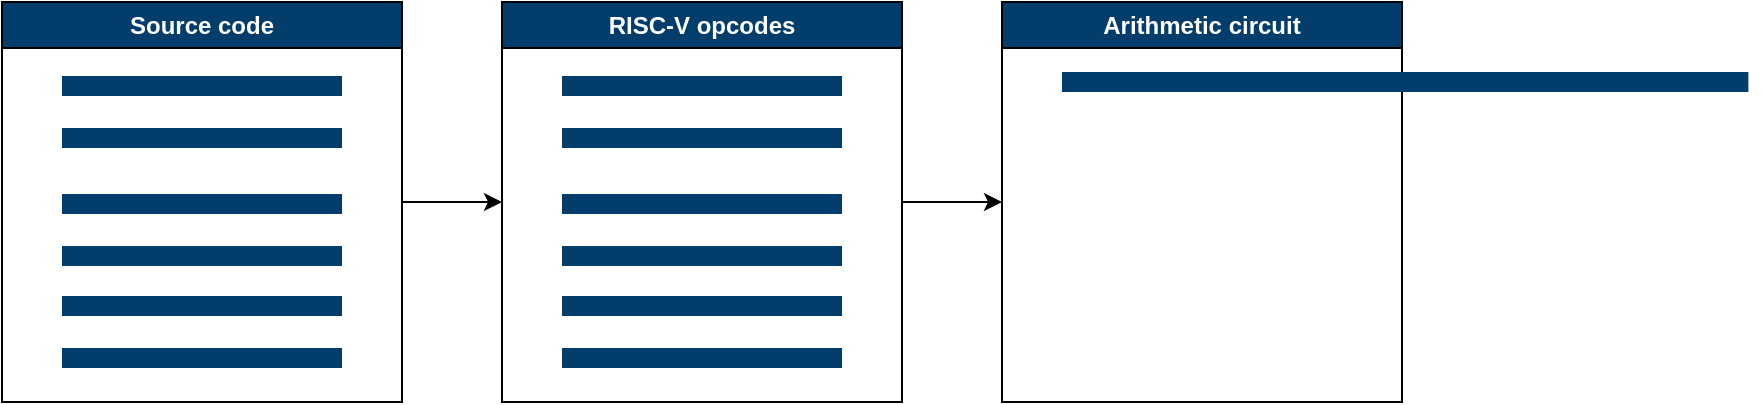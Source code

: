 <mxfile version="26.0.16">
  <diagram name="Page-1" id="IY4WsL5bHovKSQDrYju9">
    <mxGraphModel dx="1042" dy="665" grid="1" gridSize="10" guides="1" tooltips="1" connect="1" arrows="1" fold="1" page="1" pageScale="1" pageWidth="850" pageHeight="1100" math="0" shadow="0">
      <root>
        <mxCell id="0" />
        <mxCell id="1" parent="0" />
        <mxCell id="XdmnHFO2bzZc6wuJFUXn-26" style="edgeStyle=orthogonalEdgeStyle;rounded=0;orthogonalLoop=1;jettySize=auto;html=1;exitX=1;exitY=0.5;exitDx=0;exitDy=0;entryX=0;entryY=0.5;entryDx=0;entryDy=0;" edge="1" parent="1" source="XdmnHFO2bzZc6wuJFUXn-1" target="XdmnHFO2bzZc6wuJFUXn-4">
          <mxGeometry relative="1" as="geometry" />
        </mxCell>
        <mxCell id="XdmnHFO2bzZc6wuJFUXn-1" value="&lt;div&gt;&lt;span style=&quot;color: light-dark(rgb(255, 255, 255), rgb(18, 18, 18)); background-color: transparent;&quot;&gt;RISC-V&amp;nbsp;&lt;/span&gt;&lt;span style=&quot;color: light-dark(rgb(255, 255, 255), rgb(18, 18, 18)); background-color: transparent;&quot;&gt;opcodes&lt;/span&gt;&lt;/div&gt;" style="swimlane;whiteSpace=wrap;html=1;align=center;fillColor=light-dark(#023D6B,#EDEDED);" vertex="1" parent="1">
          <mxGeometry x="320" y="240" width="200" height="200" as="geometry" />
        </mxCell>
        <mxCell id="XdmnHFO2bzZc6wuJFUXn-13" style="edgeStyle=orthogonalEdgeStyle;rounded=0;orthogonalLoop=1;jettySize=auto;html=1;entryX=0;entryY=0.5;entryDx=0;entryDy=0;" edge="1" parent="1" source="XdmnHFO2bzZc6wuJFUXn-3" target="XdmnHFO2bzZc6wuJFUXn-1">
          <mxGeometry relative="1" as="geometry" />
        </mxCell>
        <mxCell id="XdmnHFO2bzZc6wuJFUXn-3" value="&lt;div&gt;&lt;font style=&quot;color: rgb(255, 255, 255);&quot;&gt;Source code&lt;/font&gt;&lt;/div&gt;" style="swimlane;whiteSpace=wrap;html=1;align=center;fillColor=light-dark(#023D6B,#EDEDED);" vertex="1" parent="1">
          <mxGeometry x="70" y="240" width="200" height="200" as="geometry" />
        </mxCell>
        <mxCell id="XdmnHFO2bzZc6wuJFUXn-5" value="" style="endArrow=none;html=1;rounded=0;strokeColor=#023D6B;strokeWidth=10;curved=1;targetPerimeterSpacing=5;" edge="1" parent="XdmnHFO2bzZc6wuJFUXn-3">
          <mxGeometry width="50" height="50" relative="1" as="geometry">
            <mxPoint x="170" y="42" as="sourcePoint" />
            <mxPoint x="30" y="42" as="targetPoint" />
          </mxGeometry>
        </mxCell>
        <mxCell id="XdmnHFO2bzZc6wuJFUXn-11" value="" style="endArrow=none;html=1;rounded=0;strokeColor=#023D6B;strokeWidth=10;curved=1;targetPerimeterSpacing=5;" edge="1" parent="XdmnHFO2bzZc6wuJFUXn-3">
          <mxGeometry width="50" height="50" relative="1" as="geometry">
            <mxPoint x="170" y="152" as="sourcePoint" />
            <mxPoint x="30" y="152" as="targetPoint" />
          </mxGeometry>
        </mxCell>
        <mxCell id="XdmnHFO2bzZc6wuJFUXn-12" value="" style="endArrow=none;html=1;rounded=0;strokeColor=#023D6B;strokeWidth=10;curved=1;targetPerimeterSpacing=5;" edge="1" parent="XdmnHFO2bzZc6wuJFUXn-3">
          <mxGeometry width="50" height="50" relative="1" as="geometry">
            <mxPoint x="170" y="178" as="sourcePoint" />
            <mxPoint x="30" y="178" as="targetPoint" />
          </mxGeometry>
        </mxCell>
        <mxCell id="XdmnHFO2bzZc6wuJFUXn-4" value="&lt;font style=&quot;color: rgb(255, 255, 255);&quot;&gt;Arithmetic circuit&lt;/font&gt;" style="swimlane;whiteSpace=wrap;html=1;align=center;fillColor=light-dark(#023D6B,#EDEDED);" vertex="1" parent="1">
          <mxGeometry x="570" y="240" width="200" height="200" as="geometry" />
        </mxCell>
        <mxCell id="XdmnHFO2bzZc6wuJFUXn-27" value="" style="endArrow=none;html=1;rounded=0;strokeColor=#023D6B;strokeWidth=10;curved=1;targetPerimeterSpacing=5;" edge="1" parent="XdmnHFO2bzZc6wuJFUXn-4">
          <mxGeometry width="50" height="50" relative="1" as="geometry">
            <mxPoint x="373.2" y="40" as="sourcePoint" />
            <mxPoint x="30" y="40" as="targetPoint" />
          </mxGeometry>
        </mxCell>
        <mxCell id="XdmnHFO2bzZc6wuJFUXn-7" value="" style="endArrow=none;html=1;rounded=0;strokeColor=#023D6B;strokeWidth=10;curved=1;targetPerimeterSpacing=5;" edge="1" parent="1">
          <mxGeometry width="50" height="50" relative="1" as="geometry">
            <mxPoint x="240" y="308" as="sourcePoint" />
            <mxPoint x="100" y="308" as="targetPoint" />
          </mxGeometry>
        </mxCell>
        <mxCell id="XdmnHFO2bzZc6wuJFUXn-9" value="" style="endArrow=none;html=1;rounded=0;strokeColor=#023D6B;strokeWidth=10;curved=1;targetPerimeterSpacing=5;" edge="1" parent="1">
          <mxGeometry width="50" height="50" relative="1" as="geometry">
            <mxPoint x="240" y="341" as="sourcePoint" />
            <mxPoint x="100" y="341" as="targetPoint" />
          </mxGeometry>
        </mxCell>
        <mxCell id="XdmnHFO2bzZc6wuJFUXn-10" value="" style="endArrow=none;html=1;rounded=0;strokeColor=#023D6B;strokeWidth=10;curved=1;targetPerimeterSpacing=5;" edge="1" parent="1">
          <mxGeometry width="50" height="50" relative="1" as="geometry">
            <mxPoint x="240" y="367" as="sourcePoint" />
            <mxPoint x="100" y="367" as="targetPoint" />
          </mxGeometry>
        </mxCell>
        <mxCell id="XdmnHFO2bzZc6wuJFUXn-20" value="" style="endArrow=none;html=1;rounded=0;strokeColor=#023D6B;strokeWidth=10;curved=1;targetPerimeterSpacing=5;" edge="1" parent="1">
          <mxGeometry width="50" height="50" relative="1" as="geometry">
            <mxPoint x="490" y="282" as="sourcePoint" />
            <mxPoint x="350" y="282" as="targetPoint" />
          </mxGeometry>
        </mxCell>
        <mxCell id="XdmnHFO2bzZc6wuJFUXn-21" value="" style="endArrow=none;html=1;rounded=0;strokeColor=#023D6B;strokeWidth=10;curved=1;targetPerimeterSpacing=5;" edge="1" parent="1">
          <mxGeometry width="50" height="50" relative="1" as="geometry">
            <mxPoint x="490" y="392" as="sourcePoint" />
            <mxPoint x="350" y="392" as="targetPoint" />
          </mxGeometry>
        </mxCell>
        <mxCell id="XdmnHFO2bzZc6wuJFUXn-22" value="" style="endArrow=none;html=1;rounded=0;strokeColor=#023D6B;strokeWidth=10;curved=1;targetPerimeterSpacing=5;" edge="1" parent="1">
          <mxGeometry width="50" height="50" relative="1" as="geometry">
            <mxPoint x="490" y="418" as="sourcePoint" />
            <mxPoint x="350" y="418" as="targetPoint" />
          </mxGeometry>
        </mxCell>
        <mxCell id="XdmnHFO2bzZc6wuJFUXn-23" value="" style="endArrow=none;html=1;rounded=0;strokeColor=#023D6B;strokeWidth=10;curved=1;targetPerimeterSpacing=5;" edge="1" parent="1">
          <mxGeometry width="50" height="50" relative="1" as="geometry">
            <mxPoint x="490" y="308" as="sourcePoint" />
            <mxPoint x="350" y="308" as="targetPoint" />
          </mxGeometry>
        </mxCell>
        <mxCell id="XdmnHFO2bzZc6wuJFUXn-24" value="" style="endArrow=none;html=1;rounded=0;strokeColor=#023D6B;strokeWidth=10;curved=1;targetPerimeterSpacing=5;" edge="1" parent="1">
          <mxGeometry width="50" height="50" relative="1" as="geometry">
            <mxPoint x="490" y="341" as="sourcePoint" />
            <mxPoint x="350" y="341" as="targetPoint" />
          </mxGeometry>
        </mxCell>
        <mxCell id="XdmnHFO2bzZc6wuJFUXn-25" value="" style="endArrow=none;html=1;rounded=0;strokeColor=#023D6B;strokeWidth=10;curved=1;targetPerimeterSpacing=5;" edge="1" parent="1">
          <mxGeometry width="50" height="50" relative="1" as="geometry">
            <mxPoint x="490" y="367" as="sourcePoint" />
            <mxPoint x="350" y="367" as="targetPoint" />
          </mxGeometry>
        </mxCell>
      </root>
    </mxGraphModel>
  </diagram>
</mxfile>
